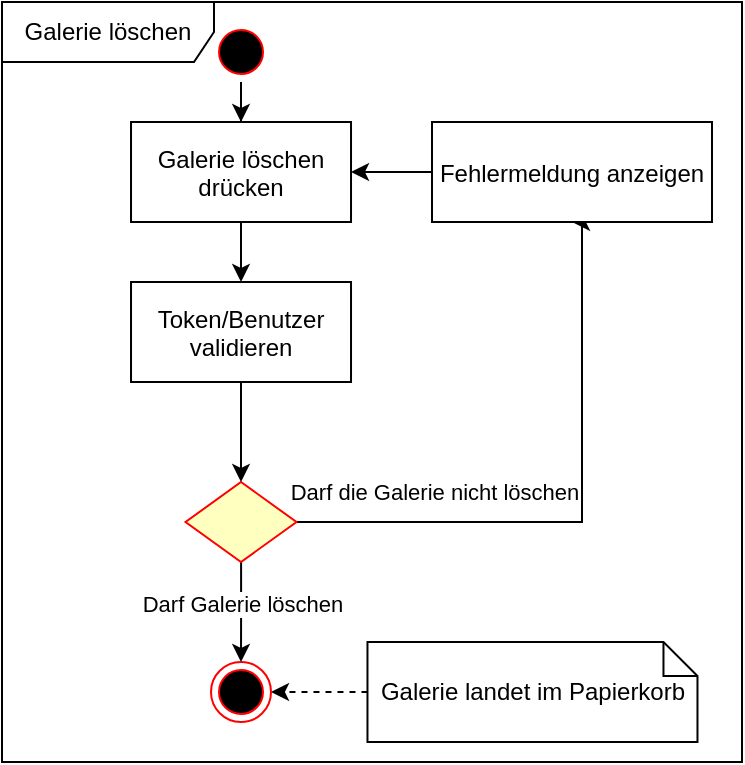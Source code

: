 <mxfile version="26.2.6">
  <diagram name="Seite-1" id="boUOmbTo3q_szxOBX8Ii">
    <mxGraphModel dx="1148" dy="693" grid="1" gridSize="10" guides="1" tooltips="1" connect="1" arrows="1" fold="1" page="1" pageScale="1" pageWidth="827" pageHeight="1169" math="0" shadow="0">
      <root>
        <mxCell id="0" />
        <mxCell id="1" parent="0" />
        <mxCell id="HwaLDH1rzLxvgT7s-ryW-1" style="edgeStyle=orthogonalEdgeStyle;rounded=0;orthogonalLoop=1;jettySize=auto;html=1;" edge="1" parent="1" source="HwaLDH1rzLxvgT7s-ryW-2" target="HwaLDH1rzLxvgT7s-ryW-4">
          <mxGeometry relative="1" as="geometry" />
        </mxCell>
        <mxCell id="HwaLDH1rzLxvgT7s-ryW-2" value="" style="ellipse;shape=startState;fillColor=#000000;strokeColor=#ff0000;" vertex="1" parent="1">
          <mxGeometry x="304.51" y="70" width="30" height="30" as="geometry" />
        </mxCell>
        <mxCell id="HwaLDH1rzLxvgT7s-ryW-18" style="edgeStyle=orthogonalEdgeStyle;rounded=0;orthogonalLoop=1;jettySize=auto;html=1;entryX=0.5;entryY=0;entryDx=0;entryDy=0;" edge="1" parent="1" source="HwaLDH1rzLxvgT7s-ryW-4" target="HwaLDH1rzLxvgT7s-ryW-16">
          <mxGeometry relative="1" as="geometry" />
        </mxCell>
        <mxCell id="HwaLDH1rzLxvgT7s-ryW-4" value="Galerie löschen &#xa;drücken" style="" vertex="1" parent="1">
          <mxGeometry x="264.51" y="120" width="110" height="50" as="geometry" />
        </mxCell>
        <mxCell id="HwaLDH1rzLxvgT7s-ryW-5" style="edgeStyle=orthogonalEdgeStyle;rounded=0;orthogonalLoop=1;jettySize=auto;html=1;dashed=1;" edge="1" parent="1" source="HwaLDH1rzLxvgT7s-ryW-6" target="HwaLDH1rzLxvgT7s-ryW-7">
          <mxGeometry relative="1" as="geometry" />
        </mxCell>
        <mxCell id="HwaLDH1rzLxvgT7s-ryW-6" value="Galerie landet im Papierkorb" style="shape=note;whiteSpace=wrap;size=17" vertex="1" parent="1">
          <mxGeometry x="382.74" y="380" width="165" height="50" as="geometry" />
        </mxCell>
        <mxCell id="HwaLDH1rzLxvgT7s-ryW-7" value="" style="ellipse;shape=endState;fillColor=#000000;strokeColor=#ff0000" vertex="1" parent="1">
          <mxGeometry x="304.5" y="390" width="30" height="30" as="geometry" />
        </mxCell>
        <mxCell id="HwaLDH1rzLxvgT7s-ryW-8" value="Galerie löschen" style="shape=umlFrame;whiteSpace=wrap;html=1;pointerEvents=0;width=106;height=30;" vertex="1" parent="1">
          <mxGeometry x="200" y="60" width="370" height="380" as="geometry" />
        </mxCell>
        <mxCell id="HwaLDH1rzLxvgT7s-ryW-9" style="edgeStyle=orthogonalEdgeStyle;rounded=0;orthogonalLoop=1;jettySize=auto;html=1;entryX=0.5;entryY=1;entryDx=0;entryDy=0;" edge="1" parent="1" source="HwaLDH1rzLxvgT7s-ryW-13" target="HwaLDH1rzLxvgT7s-ryW-15">
          <mxGeometry relative="1" as="geometry">
            <Array as="points">
              <mxPoint x="490" y="320" />
              <mxPoint x="490" y="170" />
            </Array>
          </mxGeometry>
        </mxCell>
        <mxCell id="HwaLDH1rzLxvgT7s-ryW-10" value="Darf die Galerie nicht löschen" style="edgeLabel;html=1;align=center;verticalAlign=middle;resizable=0;points=[];" vertex="1" connectable="0" parent="HwaLDH1rzLxvgT7s-ryW-9">
          <mxGeometry x="-0.355" relative="1" as="geometry">
            <mxPoint x="-28" y="-15" as="offset" />
          </mxGeometry>
        </mxCell>
        <mxCell id="HwaLDH1rzLxvgT7s-ryW-11" style="edgeStyle=orthogonalEdgeStyle;rounded=0;orthogonalLoop=1;jettySize=auto;html=1;" edge="1" parent="1" source="HwaLDH1rzLxvgT7s-ryW-13" target="HwaLDH1rzLxvgT7s-ryW-7">
          <mxGeometry relative="1" as="geometry">
            <mxPoint x="319.5" y="580" as="targetPoint" />
          </mxGeometry>
        </mxCell>
        <mxCell id="HwaLDH1rzLxvgT7s-ryW-12" value="Darf Galerie löschen" style="edgeLabel;html=1;align=center;verticalAlign=middle;resizable=0;points=[];" vertex="1" connectable="0" parent="HwaLDH1rzLxvgT7s-ryW-11">
          <mxGeometry x="0.344" y="2" relative="1" as="geometry">
            <mxPoint x="-2" y="-13" as="offset" />
          </mxGeometry>
        </mxCell>
        <mxCell id="HwaLDH1rzLxvgT7s-ryW-13" value="" style="rhombus;fillColor=#ffffc0;strokeColor=#ff0000;" vertex="1" parent="1">
          <mxGeometry x="291.76" y="300" width="55.49" height="40" as="geometry" />
        </mxCell>
        <mxCell id="HwaLDH1rzLxvgT7s-ryW-14" style="edgeStyle=orthogonalEdgeStyle;rounded=0;orthogonalLoop=1;jettySize=auto;html=1;entryX=1;entryY=0.5;entryDx=0;entryDy=0;" edge="1" parent="1" source="HwaLDH1rzLxvgT7s-ryW-15" target="HwaLDH1rzLxvgT7s-ryW-4">
          <mxGeometry relative="1" as="geometry" />
        </mxCell>
        <mxCell id="HwaLDH1rzLxvgT7s-ryW-15" value="Fehlermeldung anzeigen" style="" vertex="1" parent="1">
          <mxGeometry x="415" y="120" width="140" height="50" as="geometry" />
        </mxCell>
        <mxCell id="HwaLDH1rzLxvgT7s-ryW-19" style="edgeStyle=orthogonalEdgeStyle;rounded=0;orthogonalLoop=1;jettySize=auto;html=1;entryX=0.5;entryY=0;entryDx=0;entryDy=0;" edge="1" parent="1" source="HwaLDH1rzLxvgT7s-ryW-16" target="HwaLDH1rzLxvgT7s-ryW-13">
          <mxGeometry relative="1" as="geometry" />
        </mxCell>
        <mxCell id="HwaLDH1rzLxvgT7s-ryW-16" value="Token/Benutzer &#xa;validieren" style="" vertex="1" parent="1">
          <mxGeometry x="264.51" y="200" width="110" height="50" as="geometry" />
        </mxCell>
      </root>
    </mxGraphModel>
  </diagram>
</mxfile>
